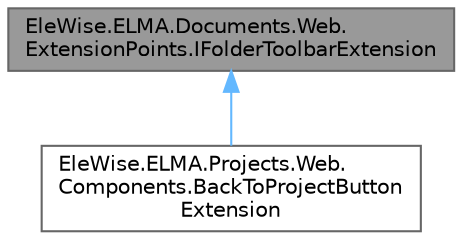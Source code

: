 digraph "EleWise.ELMA.Documents.Web.ExtensionPoints.IFolderToolbarExtension"
{
 // LATEX_PDF_SIZE
  bgcolor="transparent";
  edge [fontname=Helvetica,fontsize=10,labelfontname=Helvetica,labelfontsize=10];
  node [fontname=Helvetica,fontsize=10,shape=box,height=0.2,width=0.4];
  Node1 [id="Node000001",label="EleWise.ELMA.Documents.Web.\lExtensionPoints.IFolderToolbarExtension",height=0.2,width=0.4,color="gray40", fillcolor="grey60", style="filled", fontcolor="black",tooltip="Точка расширения для добавления кнопок в тулбар папки документов"];
  Node1 -> Node2 [id="edge1_Node000001_Node000002",dir="back",color="steelblue1",style="solid",tooltip=" "];
  Node2 [id="Node000002",label="EleWise.ELMA.Projects.Web.\lComponents.BackToProjectButton\lExtension",height=0.2,width=0.4,color="gray40", fillcolor="white", style="filled",URL="$class_ele_wise_1_1_e_l_m_a_1_1_projects_1_1_web_1_1_components_1_1_back_to_project_button_extension.html",tooltip="Точка расширения для отображения кнопки \"Перейти к проекту\"."];
}

